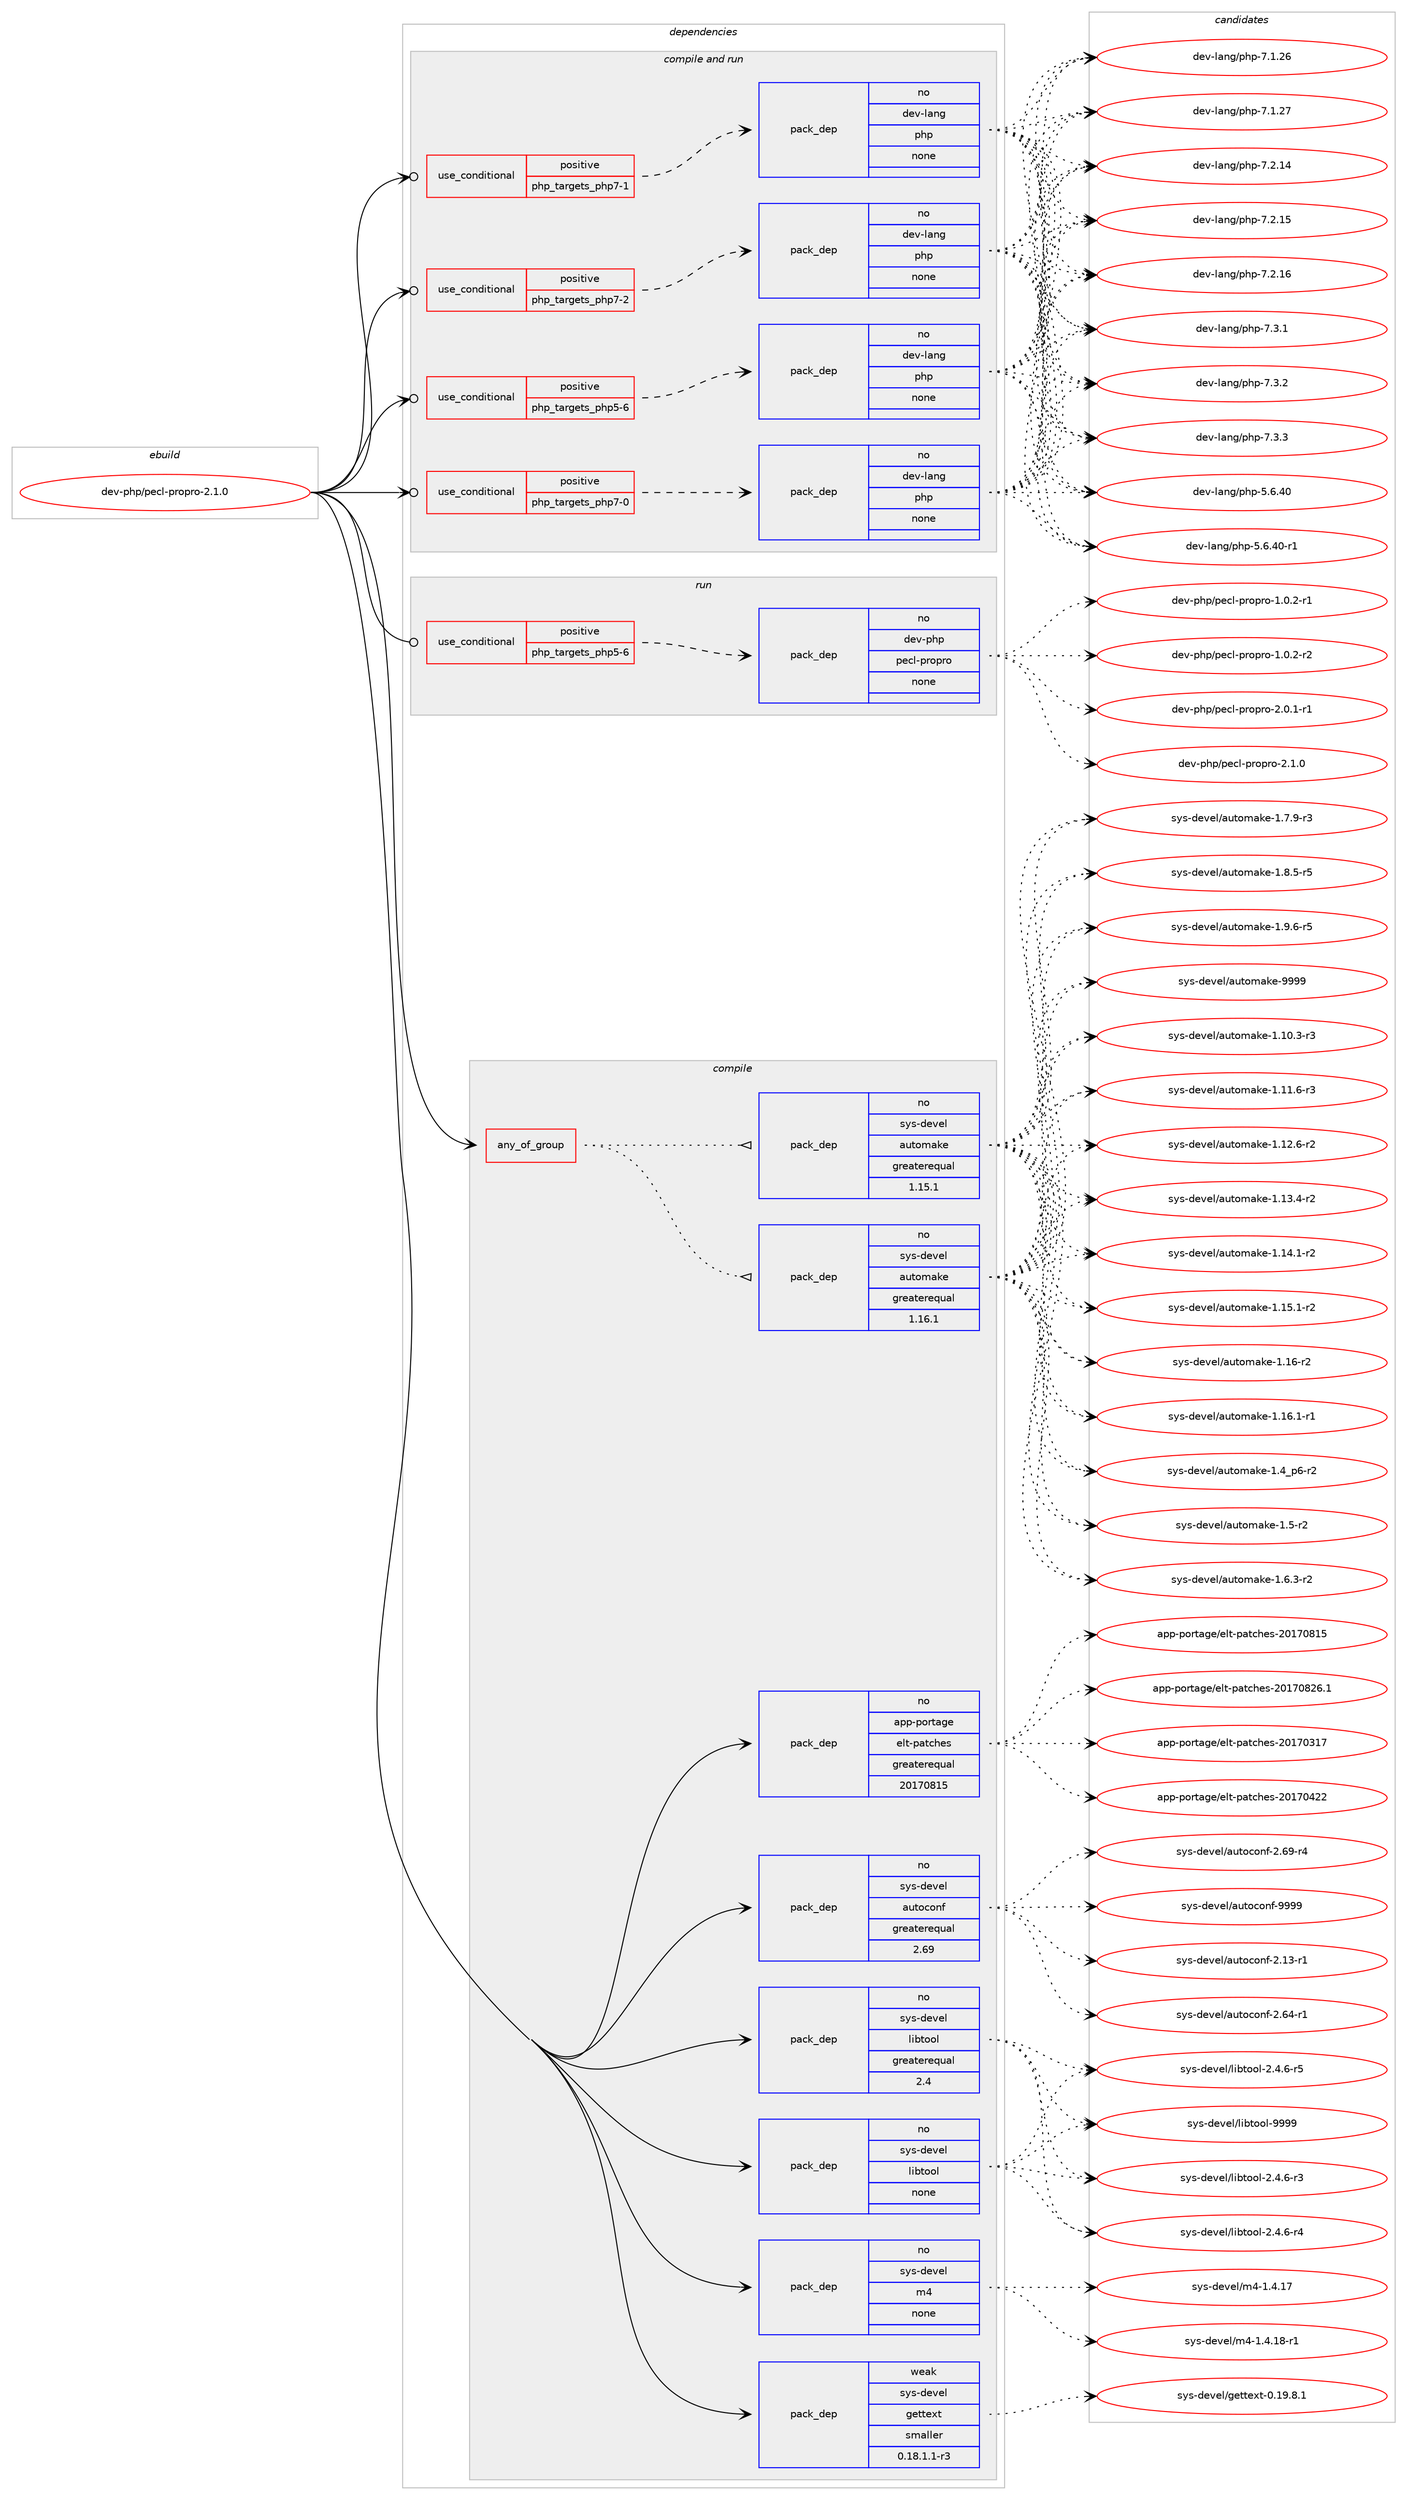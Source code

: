 digraph prolog {

# *************
# Graph options
# *************

newrank=true;
concentrate=true;
compound=true;
graph [rankdir=LR,fontname=Helvetica,fontsize=10,ranksep=1.5];#, ranksep=2.5, nodesep=0.2];
edge  [arrowhead=vee];
node  [fontname=Helvetica,fontsize=10];

# **********
# The ebuild
# **********

subgraph cluster_leftcol {
color=gray;
rank=same;
label=<<i>ebuild</i>>;
id [label="dev-php/pecl-propro-2.1.0", color=red, width=4, href="../dev-php/pecl-propro-2.1.0.svg"];
}

# ****************
# The dependencies
# ****************

subgraph cluster_midcol {
color=gray;
label=<<i>dependencies</i>>;
subgraph cluster_compile {
fillcolor="#eeeeee";
style=filled;
label=<<i>compile</i>>;
subgraph any22598 {
dependency1394857 [label=<<TABLE BORDER="0" CELLBORDER="1" CELLSPACING="0" CELLPADDING="4"><TR><TD CELLPADDING="10">any_of_group</TD></TR></TABLE>>, shape=none, color=red];subgraph pack1001899 {
dependency1394858 [label=<<TABLE BORDER="0" CELLBORDER="1" CELLSPACING="0" CELLPADDING="4" WIDTH="220"><TR><TD ROWSPAN="6" CELLPADDING="30">pack_dep</TD></TR><TR><TD WIDTH="110">no</TD></TR><TR><TD>sys-devel</TD></TR><TR><TD>automake</TD></TR><TR><TD>greaterequal</TD></TR><TR><TD>1.16.1</TD></TR></TABLE>>, shape=none, color=blue];
}
dependency1394857:e -> dependency1394858:w [weight=20,style="dotted",arrowhead="oinv"];
subgraph pack1001900 {
dependency1394859 [label=<<TABLE BORDER="0" CELLBORDER="1" CELLSPACING="0" CELLPADDING="4" WIDTH="220"><TR><TD ROWSPAN="6" CELLPADDING="30">pack_dep</TD></TR><TR><TD WIDTH="110">no</TD></TR><TR><TD>sys-devel</TD></TR><TR><TD>automake</TD></TR><TR><TD>greaterequal</TD></TR><TR><TD>1.15.1</TD></TR></TABLE>>, shape=none, color=blue];
}
dependency1394857:e -> dependency1394859:w [weight=20,style="dotted",arrowhead="oinv"];
}
id:e -> dependency1394857:w [weight=20,style="solid",arrowhead="vee"];
subgraph pack1001901 {
dependency1394860 [label=<<TABLE BORDER="0" CELLBORDER="1" CELLSPACING="0" CELLPADDING="4" WIDTH="220"><TR><TD ROWSPAN="6" CELLPADDING="30">pack_dep</TD></TR><TR><TD WIDTH="110">no</TD></TR><TR><TD>app-portage</TD></TR><TR><TD>elt-patches</TD></TR><TR><TD>greaterequal</TD></TR><TR><TD>20170815</TD></TR></TABLE>>, shape=none, color=blue];
}
id:e -> dependency1394860:w [weight=20,style="solid",arrowhead="vee"];
subgraph pack1001902 {
dependency1394861 [label=<<TABLE BORDER="0" CELLBORDER="1" CELLSPACING="0" CELLPADDING="4" WIDTH="220"><TR><TD ROWSPAN="6" CELLPADDING="30">pack_dep</TD></TR><TR><TD WIDTH="110">no</TD></TR><TR><TD>sys-devel</TD></TR><TR><TD>autoconf</TD></TR><TR><TD>greaterequal</TD></TR><TR><TD>2.69</TD></TR></TABLE>>, shape=none, color=blue];
}
id:e -> dependency1394861:w [weight=20,style="solid",arrowhead="vee"];
subgraph pack1001903 {
dependency1394862 [label=<<TABLE BORDER="0" CELLBORDER="1" CELLSPACING="0" CELLPADDING="4" WIDTH="220"><TR><TD ROWSPAN="6" CELLPADDING="30">pack_dep</TD></TR><TR><TD WIDTH="110">no</TD></TR><TR><TD>sys-devel</TD></TR><TR><TD>libtool</TD></TR><TR><TD>greaterequal</TD></TR><TR><TD>2.4</TD></TR></TABLE>>, shape=none, color=blue];
}
id:e -> dependency1394862:w [weight=20,style="solid",arrowhead="vee"];
subgraph pack1001904 {
dependency1394863 [label=<<TABLE BORDER="0" CELLBORDER="1" CELLSPACING="0" CELLPADDING="4" WIDTH="220"><TR><TD ROWSPAN="6" CELLPADDING="30">pack_dep</TD></TR><TR><TD WIDTH="110">no</TD></TR><TR><TD>sys-devel</TD></TR><TR><TD>libtool</TD></TR><TR><TD>none</TD></TR><TR><TD></TD></TR></TABLE>>, shape=none, color=blue];
}
id:e -> dependency1394863:w [weight=20,style="solid",arrowhead="vee"];
subgraph pack1001905 {
dependency1394864 [label=<<TABLE BORDER="0" CELLBORDER="1" CELLSPACING="0" CELLPADDING="4" WIDTH="220"><TR><TD ROWSPAN="6" CELLPADDING="30">pack_dep</TD></TR><TR><TD WIDTH="110">no</TD></TR><TR><TD>sys-devel</TD></TR><TR><TD>m4</TD></TR><TR><TD>none</TD></TR><TR><TD></TD></TR></TABLE>>, shape=none, color=blue];
}
id:e -> dependency1394864:w [weight=20,style="solid",arrowhead="vee"];
subgraph pack1001906 {
dependency1394865 [label=<<TABLE BORDER="0" CELLBORDER="1" CELLSPACING="0" CELLPADDING="4" WIDTH="220"><TR><TD ROWSPAN="6" CELLPADDING="30">pack_dep</TD></TR><TR><TD WIDTH="110">weak</TD></TR><TR><TD>sys-devel</TD></TR><TR><TD>gettext</TD></TR><TR><TD>smaller</TD></TR><TR><TD>0.18.1.1-r3</TD></TR></TABLE>>, shape=none, color=blue];
}
id:e -> dependency1394865:w [weight=20,style="solid",arrowhead="vee"];
}
subgraph cluster_compileandrun {
fillcolor="#eeeeee";
style=filled;
label=<<i>compile and run</i>>;
subgraph cond369795 {
dependency1394866 [label=<<TABLE BORDER="0" CELLBORDER="1" CELLSPACING="0" CELLPADDING="4"><TR><TD ROWSPAN="3" CELLPADDING="10">use_conditional</TD></TR><TR><TD>positive</TD></TR><TR><TD>php_targets_php5-6</TD></TR></TABLE>>, shape=none, color=red];
subgraph pack1001907 {
dependency1394867 [label=<<TABLE BORDER="0" CELLBORDER="1" CELLSPACING="0" CELLPADDING="4" WIDTH="220"><TR><TD ROWSPAN="6" CELLPADDING="30">pack_dep</TD></TR><TR><TD WIDTH="110">no</TD></TR><TR><TD>dev-lang</TD></TR><TR><TD>php</TD></TR><TR><TD>none</TD></TR><TR><TD></TD></TR></TABLE>>, shape=none, color=blue];
}
dependency1394866:e -> dependency1394867:w [weight=20,style="dashed",arrowhead="vee"];
}
id:e -> dependency1394866:w [weight=20,style="solid",arrowhead="odotvee"];
subgraph cond369796 {
dependency1394868 [label=<<TABLE BORDER="0" CELLBORDER="1" CELLSPACING="0" CELLPADDING="4"><TR><TD ROWSPAN="3" CELLPADDING="10">use_conditional</TD></TR><TR><TD>positive</TD></TR><TR><TD>php_targets_php7-0</TD></TR></TABLE>>, shape=none, color=red];
subgraph pack1001908 {
dependency1394869 [label=<<TABLE BORDER="0" CELLBORDER="1" CELLSPACING="0" CELLPADDING="4" WIDTH="220"><TR><TD ROWSPAN="6" CELLPADDING="30">pack_dep</TD></TR><TR><TD WIDTH="110">no</TD></TR><TR><TD>dev-lang</TD></TR><TR><TD>php</TD></TR><TR><TD>none</TD></TR><TR><TD></TD></TR></TABLE>>, shape=none, color=blue];
}
dependency1394868:e -> dependency1394869:w [weight=20,style="dashed",arrowhead="vee"];
}
id:e -> dependency1394868:w [weight=20,style="solid",arrowhead="odotvee"];
subgraph cond369797 {
dependency1394870 [label=<<TABLE BORDER="0" CELLBORDER="1" CELLSPACING="0" CELLPADDING="4"><TR><TD ROWSPAN="3" CELLPADDING="10">use_conditional</TD></TR><TR><TD>positive</TD></TR><TR><TD>php_targets_php7-1</TD></TR></TABLE>>, shape=none, color=red];
subgraph pack1001909 {
dependency1394871 [label=<<TABLE BORDER="0" CELLBORDER="1" CELLSPACING="0" CELLPADDING="4" WIDTH="220"><TR><TD ROWSPAN="6" CELLPADDING="30">pack_dep</TD></TR><TR><TD WIDTH="110">no</TD></TR><TR><TD>dev-lang</TD></TR><TR><TD>php</TD></TR><TR><TD>none</TD></TR><TR><TD></TD></TR></TABLE>>, shape=none, color=blue];
}
dependency1394870:e -> dependency1394871:w [weight=20,style="dashed",arrowhead="vee"];
}
id:e -> dependency1394870:w [weight=20,style="solid",arrowhead="odotvee"];
subgraph cond369798 {
dependency1394872 [label=<<TABLE BORDER="0" CELLBORDER="1" CELLSPACING="0" CELLPADDING="4"><TR><TD ROWSPAN="3" CELLPADDING="10">use_conditional</TD></TR><TR><TD>positive</TD></TR><TR><TD>php_targets_php7-2</TD></TR></TABLE>>, shape=none, color=red];
subgraph pack1001910 {
dependency1394873 [label=<<TABLE BORDER="0" CELLBORDER="1" CELLSPACING="0" CELLPADDING="4" WIDTH="220"><TR><TD ROWSPAN="6" CELLPADDING="30">pack_dep</TD></TR><TR><TD WIDTH="110">no</TD></TR><TR><TD>dev-lang</TD></TR><TR><TD>php</TD></TR><TR><TD>none</TD></TR><TR><TD></TD></TR></TABLE>>, shape=none, color=blue];
}
dependency1394872:e -> dependency1394873:w [weight=20,style="dashed",arrowhead="vee"];
}
id:e -> dependency1394872:w [weight=20,style="solid",arrowhead="odotvee"];
}
subgraph cluster_run {
fillcolor="#eeeeee";
style=filled;
label=<<i>run</i>>;
subgraph cond369799 {
dependency1394874 [label=<<TABLE BORDER="0" CELLBORDER="1" CELLSPACING="0" CELLPADDING="4"><TR><TD ROWSPAN="3" CELLPADDING="10">use_conditional</TD></TR><TR><TD>positive</TD></TR><TR><TD>php_targets_php5-6</TD></TR></TABLE>>, shape=none, color=red];
subgraph pack1001911 {
dependency1394875 [label=<<TABLE BORDER="0" CELLBORDER="1" CELLSPACING="0" CELLPADDING="4" WIDTH="220"><TR><TD ROWSPAN="6" CELLPADDING="30">pack_dep</TD></TR><TR><TD WIDTH="110">no</TD></TR><TR><TD>dev-php</TD></TR><TR><TD>pecl-propro</TD></TR><TR><TD>none</TD></TR><TR><TD></TD></TR></TABLE>>, shape=none, color=blue];
}
dependency1394874:e -> dependency1394875:w [weight=20,style="dashed",arrowhead="vee"];
}
id:e -> dependency1394874:w [weight=20,style="solid",arrowhead="odot"];
}
}

# **************
# The candidates
# **************

subgraph cluster_choices {
rank=same;
color=gray;
label=<<i>candidates</i>>;

subgraph choice1001899 {
color=black;
nodesep=1;
choice11512111545100101118101108479711711611110997107101454946494846514511451 [label="sys-devel/automake-1.10.3-r3", color=red, width=4,href="../sys-devel/automake-1.10.3-r3.svg"];
choice11512111545100101118101108479711711611110997107101454946494946544511451 [label="sys-devel/automake-1.11.6-r3", color=red, width=4,href="../sys-devel/automake-1.11.6-r3.svg"];
choice11512111545100101118101108479711711611110997107101454946495046544511450 [label="sys-devel/automake-1.12.6-r2", color=red, width=4,href="../sys-devel/automake-1.12.6-r2.svg"];
choice11512111545100101118101108479711711611110997107101454946495146524511450 [label="sys-devel/automake-1.13.4-r2", color=red, width=4,href="../sys-devel/automake-1.13.4-r2.svg"];
choice11512111545100101118101108479711711611110997107101454946495246494511450 [label="sys-devel/automake-1.14.1-r2", color=red, width=4,href="../sys-devel/automake-1.14.1-r2.svg"];
choice11512111545100101118101108479711711611110997107101454946495346494511450 [label="sys-devel/automake-1.15.1-r2", color=red, width=4,href="../sys-devel/automake-1.15.1-r2.svg"];
choice1151211154510010111810110847971171161111099710710145494649544511450 [label="sys-devel/automake-1.16-r2", color=red, width=4,href="../sys-devel/automake-1.16-r2.svg"];
choice11512111545100101118101108479711711611110997107101454946495446494511449 [label="sys-devel/automake-1.16.1-r1", color=red, width=4,href="../sys-devel/automake-1.16.1-r1.svg"];
choice115121115451001011181011084797117116111109971071014549465295112544511450 [label="sys-devel/automake-1.4_p6-r2", color=red, width=4,href="../sys-devel/automake-1.4_p6-r2.svg"];
choice11512111545100101118101108479711711611110997107101454946534511450 [label="sys-devel/automake-1.5-r2", color=red, width=4,href="../sys-devel/automake-1.5-r2.svg"];
choice115121115451001011181011084797117116111109971071014549465446514511450 [label="sys-devel/automake-1.6.3-r2", color=red, width=4,href="../sys-devel/automake-1.6.3-r2.svg"];
choice115121115451001011181011084797117116111109971071014549465546574511451 [label="sys-devel/automake-1.7.9-r3", color=red, width=4,href="../sys-devel/automake-1.7.9-r3.svg"];
choice115121115451001011181011084797117116111109971071014549465646534511453 [label="sys-devel/automake-1.8.5-r5", color=red, width=4,href="../sys-devel/automake-1.8.5-r5.svg"];
choice115121115451001011181011084797117116111109971071014549465746544511453 [label="sys-devel/automake-1.9.6-r5", color=red, width=4,href="../sys-devel/automake-1.9.6-r5.svg"];
choice115121115451001011181011084797117116111109971071014557575757 [label="sys-devel/automake-9999", color=red, width=4,href="../sys-devel/automake-9999.svg"];
dependency1394858:e -> choice11512111545100101118101108479711711611110997107101454946494846514511451:w [style=dotted,weight="100"];
dependency1394858:e -> choice11512111545100101118101108479711711611110997107101454946494946544511451:w [style=dotted,weight="100"];
dependency1394858:e -> choice11512111545100101118101108479711711611110997107101454946495046544511450:w [style=dotted,weight="100"];
dependency1394858:e -> choice11512111545100101118101108479711711611110997107101454946495146524511450:w [style=dotted,weight="100"];
dependency1394858:e -> choice11512111545100101118101108479711711611110997107101454946495246494511450:w [style=dotted,weight="100"];
dependency1394858:e -> choice11512111545100101118101108479711711611110997107101454946495346494511450:w [style=dotted,weight="100"];
dependency1394858:e -> choice1151211154510010111810110847971171161111099710710145494649544511450:w [style=dotted,weight="100"];
dependency1394858:e -> choice11512111545100101118101108479711711611110997107101454946495446494511449:w [style=dotted,weight="100"];
dependency1394858:e -> choice115121115451001011181011084797117116111109971071014549465295112544511450:w [style=dotted,weight="100"];
dependency1394858:e -> choice11512111545100101118101108479711711611110997107101454946534511450:w [style=dotted,weight="100"];
dependency1394858:e -> choice115121115451001011181011084797117116111109971071014549465446514511450:w [style=dotted,weight="100"];
dependency1394858:e -> choice115121115451001011181011084797117116111109971071014549465546574511451:w [style=dotted,weight="100"];
dependency1394858:e -> choice115121115451001011181011084797117116111109971071014549465646534511453:w [style=dotted,weight="100"];
dependency1394858:e -> choice115121115451001011181011084797117116111109971071014549465746544511453:w [style=dotted,weight="100"];
dependency1394858:e -> choice115121115451001011181011084797117116111109971071014557575757:w [style=dotted,weight="100"];
}
subgraph choice1001900 {
color=black;
nodesep=1;
choice11512111545100101118101108479711711611110997107101454946494846514511451 [label="sys-devel/automake-1.10.3-r3", color=red, width=4,href="../sys-devel/automake-1.10.3-r3.svg"];
choice11512111545100101118101108479711711611110997107101454946494946544511451 [label="sys-devel/automake-1.11.6-r3", color=red, width=4,href="../sys-devel/automake-1.11.6-r3.svg"];
choice11512111545100101118101108479711711611110997107101454946495046544511450 [label="sys-devel/automake-1.12.6-r2", color=red, width=4,href="../sys-devel/automake-1.12.6-r2.svg"];
choice11512111545100101118101108479711711611110997107101454946495146524511450 [label="sys-devel/automake-1.13.4-r2", color=red, width=4,href="../sys-devel/automake-1.13.4-r2.svg"];
choice11512111545100101118101108479711711611110997107101454946495246494511450 [label="sys-devel/automake-1.14.1-r2", color=red, width=4,href="../sys-devel/automake-1.14.1-r2.svg"];
choice11512111545100101118101108479711711611110997107101454946495346494511450 [label="sys-devel/automake-1.15.1-r2", color=red, width=4,href="../sys-devel/automake-1.15.1-r2.svg"];
choice1151211154510010111810110847971171161111099710710145494649544511450 [label="sys-devel/automake-1.16-r2", color=red, width=4,href="../sys-devel/automake-1.16-r2.svg"];
choice11512111545100101118101108479711711611110997107101454946495446494511449 [label="sys-devel/automake-1.16.1-r1", color=red, width=4,href="../sys-devel/automake-1.16.1-r1.svg"];
choice115121115451001011181011084797117116111109971071014549465295112544511450 [label="sys-devel/automake-1.4_p6-r2", color=red, width=4,href="../sys-devel/automake-1.4_p6-r2.svg"];
choice11512111545100101118101108479711711611110997107101454946534511450 [label="sys-devel/automake-1.5-r2", color=red, width=4,href="../sys-devel/automake-1.5-r2.svg"];
choice115121115451001011181011084797117116111109971071014549465446514511450 [label="sys-devel/automake-1.6.3-r2", color=red, width=4,href="../sys-devel/automake-1.6.3-r2.svg"];
choice115121115451001011181011084797117116111109971071014549465546574511451 [label="sys-devel/automake-1.7.9-r3", color=red, width=4,href="../sys-devel/automake-1.7.9-r3.svg"];
choice115121115451001011181011084797117116111109971071014549465646534511453 [label="sys-devel/automake-1.8.5-r5", color=red, width=4,href="../sys-devel/automake-1.8.5-r5.svg"];
choice115121115451001011181011084797117116111109971071014549465746544511453 [label="sys-devel/automake-1.9.6-r5", color=red, width=4,href="../sys-devel/automake-1.9.6-r5.svg"];
choice115121115451001011181011084797117116111109971071014557575757 [label="sys-devel/automake-9999", color=red, width=4,href="../sys-devel/automake-9999.svg"];
dependency1394859:e -> choice11512111545100101118101108479711711611110997107101454946494846514511451:w [style=dotted,weight="100"];
dependency1394859:e -> choice11512111545100101118101108479711711611110997107101454946494946544511451:w [style=dotted,weight="100"];
dependency1394859:e -> choice11512111545100101118101108479711711611110997107101454946495046544511450:w [style=dotted,weight="100"];
dependency1394859:e -> choice11512111545100101118101108479711711611110997107101454946495146524511450:w [style=dotted,weight="100"];
dependency1394859:e -> choice11512111545100101118101108479711711611110997107101454946495246494511450:w [style=dotted,weight="100"];
dependency1394859:e -> choice11512111545100101118101108479711711611110997107101454946495346494511450:w [style=dotted,weight="100"];
dependency1394859:e -> choice1151211154510010111810110847971171161111099710710145494649544511450:w [style=dotted,weight="100"];
dependency1394859:e -> choice11512111545100101118101108479711711611110997107101454946495446494511449:w [style=dotted,weight="100"];
dependency1394859:e -> choice115121115451001011181011084797117116111109971071014549465295112544511450:w [style=dotted,weight="100"];
dependency1394859:e -> choice11512111545100101118101108479711711611110997107101454946534511450:w [style=dotted,weight="100"];
dependency1394859:e -> choice115121115451001011181011084797117116111109971071014549465446514511450:w [style=dotted,weight="100"];
dependency1394859:e -> choice115121115451001011181011084797117116111109971071014549465546574511451:w [style=dotted,weight="100"];
dependency1394859:e -> choice115121115451001011181011084797117116111109971071014549465646534511453:w [style=dotted,weight="100"];
dependency1394859:e -> choice115121115451001011181011084797117116111109971071014549465746544511453:w [style=dotted,weight="100"];
dependency1394859:e -> choice115121115451001011181011084797117116111109971071014557575757:w [style=dotted,weight="100"];
}
subgraph choice1001901 {
color=black;
nodesep=1;
choice97112112451121111141169710310147101108116451129711699104101115455048495548514955 [label="app-portage/elt-patches-20170317", color=red, width=4,href="../app-portage/elt-patches-20170317.svg"];
choice97112112451121111141169710310147101108116451129711699104101115455048495548525050 [label="app-portage/elt-patches-20170422", color=red, width=4,href="../app-portage/elt-patches-20170422.svg"];
choice97112112451121111141169710310147101108116451129711699104101115455048495548564953 [label="app-portage/elt-patches-20170815", color=red, width=4,href="../app-portage/elt-patches-20170815.svg"];
choice971121124511211111411697103101471011081164511297116991041011154550484955485650544649 [label="app-portage/elt-patches-20170826.1", color=red, width=4,href="../app-portage/elt-patches-20170826.1.svg"];
dependency1394860:e -> choice97112112451121111141169710310147101108116451129711699104101115455048495548514955:w [style=dotted,weight="100"];
dependency1394860:e -> choice97112112451121111141169710310147101108116451129711699104101115455048495548525050:w [style=dotted,weight="100"];
dependency1394860:e -> choice97112112451121111141169710310147101108116451129711699104101115455048495548564953:w [style=dotted,weight="100"];
dependency1394860:e -> choice971121124511211111411697103101471011081164511297116991041011154550484955485650544649:w [style=dotted,weight="100"];
}
subgraph choice1001902 {
color=black;
nodesep=1;
choice1151211154510010111810110847971171161119911111010245504649514511449 [label="sys-devel/autoconf-2.13-r1", color=red, width=4,href="../sys-devel/autoconf-2.13-r1.svg"];
choice1151211154510010111810110847971171161119911111010245504654524511449 [label="sys-devel/autoconf-2.64-r1", color=red, width=4,href="../sys-devel/autoconf-2.64-r1.svg"];
choice1151211154510010111810110847971171161119911111010245504654574511452 [label="sys-devel/autoconf-2.69-r4", color=red, width=4,href="../sys-devel/autoconf-2.69-r4.svg"];
choice115121115451001011181011084797117116111991111101024557575757 [label="sys-devel/autoconf-9999", color=red, width=4,href="../sys-devel/autoconf-9999.svg"];
dependency1394861:e -> choice1151211154510010111810110847971171161119911111010245504649514511449:w [style=dotted,weight="100"];
dependency1394861:e -> choice1151211154510010111810110847971171161119911111010245504654524511449:w [style=dotted,weight="100"];
dependency1394861:e -> choice1151211154510010111810110847971171161119911111010245504654574511452:w [style=dotted,weight="100"];
dependency1394861:e -> choice115121115451001011181011084797117116111991111101024557575757:w [style=dotted,weight="100"];
}
subgraph choice1001903 {
color=black;
nodesep=1;
choice1151211154510010111810110847108105981161111111084550465246544511451 [label="sys-devel/libtool-2.4.6-r3", color=red, width=4,href="../sys-devel/libtool-2.4.6-r3.svg"];
choice1151211154510010111810110847108105981161111111084550465246544511452 [label="sys-devel/libtool-2.4.6-r4", color=red, width=4,href="../sys-devel/libtool-2.4.6-r4.svg"];
choice1151211154510010111810110847108105981161111111084550465246544511453 [label="sys-devel/libtool-2.4.6-r5", color=red, width=4,href="../sys-devel/libtool-2.4.6-r5.svg"];
choice1151211154510010111810110847108105981161111111084557575757 [label="sys-devel/libtool-9999", color=red, width=4,href="../sys-devel/libtool-9999.svg"];
dependency1394862:e -> choice1151211154510010111810110847108105981161111111084550465246544511451:w [style=dotted,weight="100"];
dependency1394862:e -> choice1151211154510010111810110847108105981161111111084550465246544511452:w [style=dotted,weight="100"];
dependency1394862:e -> choice1151211154510010111810110847108105981161111111084550465246544511453:w [style=dotted,weight="100"];
dependency1394862:e -> choice1151211154510010111810110847108105981161111111084557575757:w [style=dotted,weight="100"];
}
subgraph choice1001904 {
color=black;
nodesep=1;
choice1151211154510010111810110847108105981161111111084550465246544511451 [label="sys-devel/libtool-2.4.6-r3", color=red, width=4,href="../sys-devel/libtool-2.4.6-r3.svg"];
choice1151211154510010111810110847108105981161111111084550465246544511452 [label="sys-devel/libtool-2.4.6-r4", color=red, width=4,href="../sys-devel/libtool-2.4.6-r4.svg"];
choice1151211154510010111810110847108105981161111111084550465246544511453 [label="sys-devel/libtool-2.4.6-r5", color=red, width=4,href="../sys-devel/libtool-2.4.6-r5.svg"];
choice1151211154510010111810110847108105981161111111084557575757 [label="sys-devel/libtool-9999", color=red, width=4,href="../sys-devel/libtool-9999.svg"];
dependency1394863:e -> choice1151211154510010111810110847108105981161111111084550465246544511451:w [style=dotted,weight="100"];
dependency1394863:e -> choice1151211154510010111810110847108105981161111111084550465246544511452:w [style=dotted,weight="100"];
dependency1394863:e -> choice1151211154510010111810110847108105981161111111084550465246544511453:w [style=dotted,weight="100"];
dependency1394863:e -> choice1151211154510010111810110847108105981161111111084557575757:w [style=dotted,weight="100"];
}
subgraph choice1001905 {
color=black;
nodesep=1;
choice11512111545100101118101108471095245494652464955 [label="sys-devel/m4-1.4.17", color=red, width=4,href="../sys-devel/m4-1.4.17.svg"];
choice115121115451001011181011084710952454946524649564511449 [label="sys-devel/m4-1.4.18-r1", color=red, width=4,href="../sys-devel/m4-1.4.18-r1.svg"];
dependency1394864:e -> choice11512111545100101118101108471095245494652464955:w [style=dotted,weight="100"];
dependency1394864:e -> choice115121115451001011181011084710952454946524649564511449:w [style=dotted,weight="100"];
}
subgraph choice1001906 {
color=black;
nodesep=1;
choice1151211154510010111810110847103101116116101120116454846495746564649 [label="sys-devel/gettext-0.19.8.1", color=red, width=4,href="../sys-devel/gettext-0.19.8.1.svg"];
dependency1394865:e -> choice1151211154510010111810110847103101116116101120116454846495746564649:w [style=dotted,weight="100"];
}
subgraph choice1001907 {
color=black;
nodesep=1;
choice10010111845108971101034711210411245534654465248 [label="dev-lang/php-5.6.40", color=red, width=4,href="../dev-lang/php-5.6.40.svg"];
choice100101118451089711010347112104112455346544652484511449 [label="dev-lang/php-5.6.40-r1", color=red, width=4,href="../dev-lang/php-5.6.40-r1.svg"];
choice10010111845108971101034711210411245554649465054 [label="dev-lang/php-7.1.26", color=red, width=4,href="../dev-lang/php-7.1.26.svg"];
choice10010111845108971101034711210411245554649465055 [label="dev-lang/php-7.1.27", color=red, width=4,href="../dev-lang/php-7.1.27.svg"];
choice10010111845108971101034711210411245554650464952 [label="dev-lang/php-7.2.14", color=red, width=4,href="../dev-lang/php-7.2.14.svg"];
choice10010111845108971101034711210411245554650464953 [label="dev-lang/php-7.2.15", color=red, width=4,href="../dev-lang/php-7.2.15.svg"];
choice10010111845108971101034711210411245554650464954 [label="dev-lang/php-7.2.16", color=red, width=4,href="../dev-lang/php-7.2.16.svg"];
choice100101118451089711010347112104112455546514649 [label="dev-lang/php-7.3.1", color=red, width=4,href="../dev-lang/php-7.3.1.svg"];
choice100101118451089711010347112104112455546514650 [label="dev-lang/php-7.3.2", color=red, width=4,href="../dev-lang/php-7.3.2.svg"];
choice100101118451089711010347112104112455546514651 [label="dev-lang/php-7.3.3", color=red, width=4,href="../dev-lang/php-7.3.3.svg"];
dependency1394867:e -> choice10010111845108971101034711210411245534654465248:w [style=dotted,weight="100"];
dependency1394867:e -> choice100101118451089711010347112104112455346544652484511449:w [style=dotted,weight="100"];
dependency1394867:e -> choice10010111845108971101034711210411245554649465054:w [style=dotted,weight="100"];
dependency1394867:e -> choice10010111845108971101034711210411245554649465055:w [style=dotted,weight="100"];
dependency1394867:e -> choice10010111845108971101034711210411245554650464952:w [style=dotted,weight="100"];
dependency1394867:e -> choice10010111845108971101034711210411245554650464953:w [style=dotted,weight="100"];
dependency1394867:e -> choice10010111845108971101034711210411245554650464954:w [style=dotted,weight="100"];
dependency1394867:e -> choice100101118451089711010347112104112455546514649:w [style=dotted,weight="100"];
dependency1394867:e -> choice100101118451089711010347112104112455546514650:w [style=dotted,weight="100"];
dependency1394867:e -> choice100101118451089711010347112104112455546514651:w [style=dotted,weight="100"];
}
subgraph choice1001908 {
color=black;
nodesep=1;
choice10010111845108971101034711210411245534654465248 [label="dev-lang/php-5.6.40", color=red, width=4,href="../dev-lang/php-5.6.40.svg"];
choice100101118451089711010347112104112455346544652484511449 [label="dev-lang/php-5.6.40-r1", color=red, width=4,href="../dev-lang/php-5.6.40-r1.svg"];
choice10010111845108971101034711210411245554649465054 [label="dev-lang/php-7.1.26", color=red, width=4,href="../dev-lang/php-7.1.26.svg"];
choice10010111845108971101034711210411245554649465055 [label="dev-lang/php-7.1.27", color=red, width=4,href="../dev-lang/php-7.1.27.svg"];
choice10010111845108971101034711210411245554650464952 [label="dev-lang/php-7.2.14", color=red, width=4,href="../dev-lang/php-7.2.14.svg"];
choice10010111845108971101034711210411245554650464953 [label="dev-lang/php-7.2.15", color=red, width=4,href="../dev-lang/php-7.2.15.svg"];
choice10010111845108971101034711210411245554650464954 [label="dev-lang/php-7.2.16", color=red, width=4,href="../dev-lang/php-7.2.16.svg"];
choice100101118451089711010347112104112455546514649 [label="dev-lang/php-7.3.1", color=red, width=4,href="../dev-lang/php-7.3.1.svg"];
choice100101118451089711010347112104112455546514650 [label="dev-lang/php-7.3.2", color=red, width=4,href="../dev-lang/php-7.3.2.svg"];
choice100101118451089711010347112104112455546514651 [label="dev-lang/php-7.3.3", color=red, width=4,href="../dev-lang/php-7.3.3.svg"];
dependency1394869:e -> choice10010111845108971101034711210411245534654465248:w [style=dotted,weight="100"];
dependency1394869:e -> choice100101118451089711010347112104112455346544652484511449:w [style=dotted,weight="100"];
dependency1394869:e -> choice10010111845108971101034711210411245554649465054:w [style=dotted,weight="100"];
dependency1394869:e -> choice10010111845108971101034711210411245554649465055:w [style=dotted,weight="100"];
dependency1394869:e -> choice10010111845108971101034711210411245554650464952:w [style=dotted,weight="100"];
dependency1394869:e -> choice10010111845108971101034711210411245554650464953:w [style=dotted,weight="100"];
dependency1394869:e -> choice10010111845108971101034711210411245554650464954:w [style=dotted,weight="100"];
dependency1394869:e -> choice100101118451089711010347112104112455546514649:w [style=dotted,weight="100"];
dependency1394869:e -> choice100101118451089711010347112104112455546514650:w [style=dotted,weight="100"];
dependency1394869:e -> choice100101118451089711010347112104112455546514651:w [style=dotted,weight="100"];
}
subgraph choice1001909 {
color=black;
nodesep=1;
choice10010111845108971101034711210411245534654465248 [label="dev-lang/php-5.6.40", color=red, width=4,href="../dev-lang/php-5.6.40.svg"];
choice100101118451089711010347112104112455346544652484511449 [label="dev-lang/php-5.6.40-r1", color=red, width=4,href="../dev-lang/php-5.6.40-r1.svg"];
choice10010111845108971101034711210411245554649465054 [label="dev-lang/php-7.1.26", color=red, width=4,href="../dev-lang/php-7.1.26.svg"];
choice10010111845108971101034711210411245554649465055 [label="dev-lang/php-7.1.27", color=red, width=4,href="../dev-lang/php-7.1.27.svg"];
choice10010111845108971101034711210411245554650464952 [label="dev-lang/php-7.2.14", color=red, width=4,href="../dev-lang/php-7.2.14.svg"];
choice10010111845108971101034711210411245554650464953 [label="dev-lang/php-7.2.15", color=red, width=4,href="../dev-lang/php-7.2.15.svg"];
choice10010111845108971101034711210411245554650464954 [label="dev-lang/php-7.2.16", color=red, width=4,href="../dev-lang/php-7.2.16.svg"];
choice100101118451089711010347112104112455546514649 [label="dev-lang/php-7.3.1", color=red, width=4,href="../dev-lang/php-7.3.1.svg"];
choice100101118451089711010347112104112455546514650 [label="dev-lang/php-7.3.2", color=red, width=4,href="../dev-lang/php-7.3.2.svg"];
choice100101118451089711010347112104112455546514651 [label="dev-lang/php-7.3.3", color=red, width=4,href="../dev-lang/php-7.3.3.svg"];
dependency1394871:e -> choice10010111845108971101034711210411245534654465248:w [style=dotted,weight="100"];
dependency1394871:e -> choice100101118451089711010347112104112455346544652484511449:w [style=dotted,weight="100"];
dependency1394871:e -> choice10010111845108971101034711210411245554649465054:w [style=dotted,weight="100"];
dependency1394871:e -> choice10010111845108971101034711210411245554649465055:w [style=dotted,weight="100"];
dependency1394871:e -> choice10010111845108971101034711210411245554650464952:w [style=dotted,weight="100"];
dependency1394871:e -> choice10010111845108971101034711210411245554650464953:w [style=dotted,weight="100"];
dependency1394871:e -> choice10010111845108971101034711210411245554650464954:w [style=dotted,weight="100"];
dependency1394871:e -> choice100101118451089711010347112104112455546514649:w [style=dotted,weight="100"];
dependency1394871:e -> choice100101118451089711010347112104112455546514650:w [style=dotted,weight="100"];
dependency1394871:e -> choice100101118451089711010347112104112455546514651:w [style=dotted,weight="100"];
}
subgraph choice1001910 {
color=black;
nodesep=1;
choice10010111845108971101034711210411245534654465248 [label="dev-lang/php-5.6.40", color=red, width=4,href="../dev-lang/php-5.6.40.svg"];
choice100101118451089711010347112104112455346544652484511449 [label="dev-lang/php-5.6.40-r1", color=red, width=4,href="../dev-lang/php-5.6.40-r1.svg"];
choice10010111845108971101034711210411245554649465054 [label="dev-lang/php-7.1.26", color=red, width=4,href="../dev-lang/php-7.1.26.svg"];
choice10010111845108971101034711210411245554649465055 [label="dev-lang/php-7.1.27", color=red, width=4,href="../dev-lang/php-7.1.27.svg"];
choice10010111845108971101034711210411245554650464952 [label="dev-lang/php-7.2.14", color=red, width=4,href="../dev-lang/php-7.2.14.svg"];
choice10010111845108971101034711210411245554650464953 [label="dev-lang/php-7.2.15", color=red, width=4,href="../dev-lang/php-7.2.15.svg"];
choice10010111845108971101034711210411245554650464954 [label="dev-lang/php-7.2.16", color=red, width=4,href="../dev-lang/php-7.2.16.svg"];
choice100101118451089711010347112104112455546514649 [label="dev-lang/php-7.3.1", color=red, width=4,href="../dev-lang/php-7.3.1.svg"];
choice100101118451089711010347112104112455546514650 [label="dev-lang/php-7.3.2", color=red, width=4,href="../dev-lang/php-7.3.2.svg"];
choice100101118451089711010347112104112455546514651 [label="dev-lang/php-7.3.3", color=red, width=4,href="../dev-lang/php-7.3.3.svg"];
dependency1394873:e -> choice10010111845108971101034711210411245534654465248:w [style=dotted,weight="100"];
dependency1394873:e -> choice100101118451089711010347112104112455346544652484511449:w [style=dotted,weight="100"];
dependency1394873:e -> choice10010111845108971101034711210411245554649465054:w [style=dotted,weight="100"];
dependency1394873:e -> choice10010111845108971101034711210411245554649465055:w [style=dotted,weight="100"];
dependency1394873:e -> choice10010111845108971101034711210411245554650464952:w [style=dotted,weight="100"];
dependency1394873:e -> choice10010111845108971101034711210411245554650464953:w [style=dotted,weight="100"];
dependency1394873:e -> choice10010111845108971101034711210411245554650464954:w [style=dotted,weight="100"];
dependency1394873:e -> choice100101118451089711010347112104112455546514649:w [style=dotted,weight="100"];
dependency1394873:e -> choice100101118451089711010347112104112455546514650:w [style=dotted,weight="100"];
dependency1394873:e -> choice100101118451089711010347112104112455546514651:w [style=dotted,weight="100"];
}
subgraph choice1001911 {
color=black;
nodesep=1;
choice100101118451121041124711210199108451121141111121141114549464846504511449 [label="dev-php/pecl-propro-1.0.2-r1", color=red, width=4,href="../dev-php/pecl-propro-1.0.2-r1.svg"];
choice100101118451121041124711210199108451121141111121141114549464846504511450 [label="dev-php/pecl-propro-1.0.2-r2", color=red, width=4,href="../dev-php/pecl-propro-1.0.2-r2.svg"];
choice100101118451121041124711210199108451121141111121141114550464846494511449 [label="dev-php/pecl-propro-2.0.1-r1", color=red, width=4,href="../dev-php/pecl-propro-2.0.1-r1.svg"];
choice10010111845112104112471121019910845112114111112114111455046494648 [label="dev-php/pecl-propro-2.1.0", color=red, width=4,href="../dev-php/pecl-propro-2.1.0.svg"];
dependency1394875:e -> choice100101118451121041124711210199108451121141111121141114549464846504511449:w [style=dotted,weight="100"];
dependency1394875:e -> choice100101118451121041124711210199108451121141111121141114549464846504511450:w [style=dotted,weight="100"];
dependency1394875:e -> choice100101118451121041124711210199108451121141111121141114550464846494511449:w [style=dotted,weight="100"];
dependency1394875:e -> choice10010111845112104112471121019910845112114111112114111455046494648:w [style=dotted,weight="100"];
}
}

}

